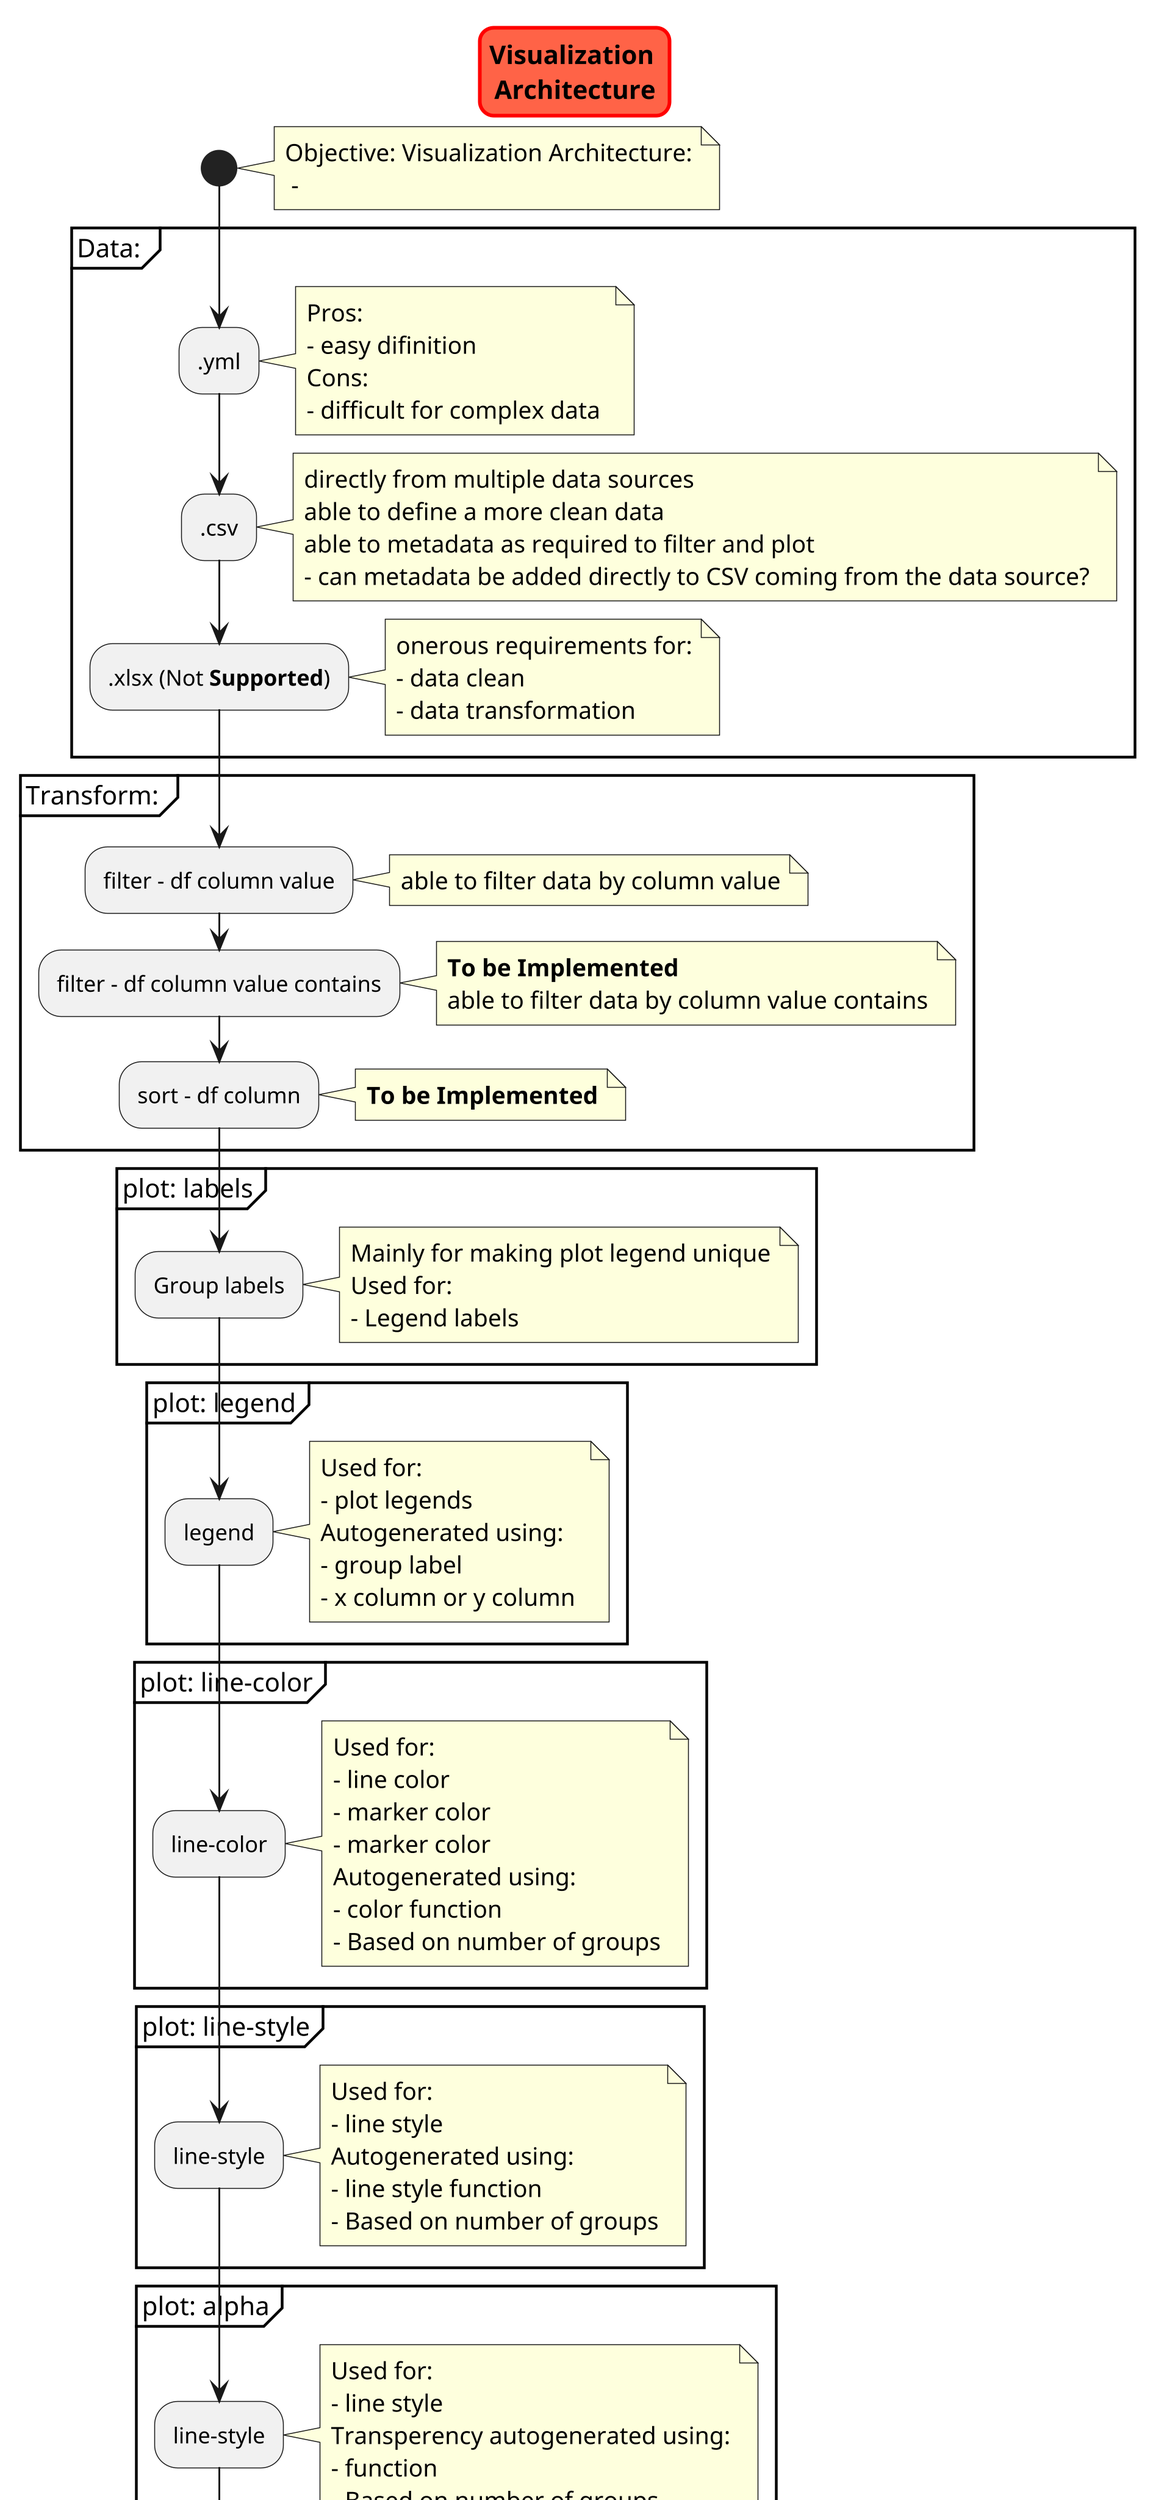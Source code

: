 @startuml viz_architecture
scale 3
skinparam titleBorderRoundCorner 15
skinparam titleBorderThickness 2
skinparam titleBorderColor red
skinparam titleBackgroundColor Tomato

title Visualization \nArchitecture

start

    note right
        Objective: Visualization Architecture:
         - 
    end note

    partition "Data: " {

        :.yml;
            note right
            Pros:
            - easy difinition
            Cons:
            - difficult for complex data 
            end note

        :.csv;
            note right
             directly from multiple data sources
             able to define a more clean data
             able to metadata as required to filter and plot
             - can metadata be added directly to CSV coming from the data source?
            end note

        :.xlsx (Not **Supported**);
            note right
             onerous requirements for:
             - data clean
             - data transformation 
            end note
    }

    partition "Transform: " {
        :filter - df column value;
            note right
            able to filter data by column value
            end note
        :filter - df column value contains;
            note right
            **To be Implemented**
            able to filter data by column value contains
            end note
        :sort - df column;
            note right
            **To be Implemented**
            end note
    }

    partition "plot: labels" {
        :Group labels;
            note right
            Mainly for making plot legend unique
            Used for: 
            - Legend labels
            end note
    }

    partition "plot: legend" {
        :legend;
            note right
            Used for:
            - plot legends
            Autogenerated using:
            - group label
            - x column or y column 
            end note
    }

    partition "plot: line-color" {
        :line-color;
            note right
            Used for:
            - line color
            - marker color
            - marker color
            Autogenerated using:
            - color function
            - Based on number of groups
            end note
    }
    partition "plot: line-style" {
        :line-style;
            note right
            Used for:
            - line style
            Autogenerated using:
            - line style function
            - Based on number of groups
            end note
    }
    partition "plot: alpha" {
        :line-style;
            note right
            Used for:
            - line style
            Transperency autogenerated using:
            - function
            - Based on number of groups
            end note
    }

stop

footer
%date("yyyy.MM.dd' at 'HH:mm")
%filename()
end footer

@enduml

